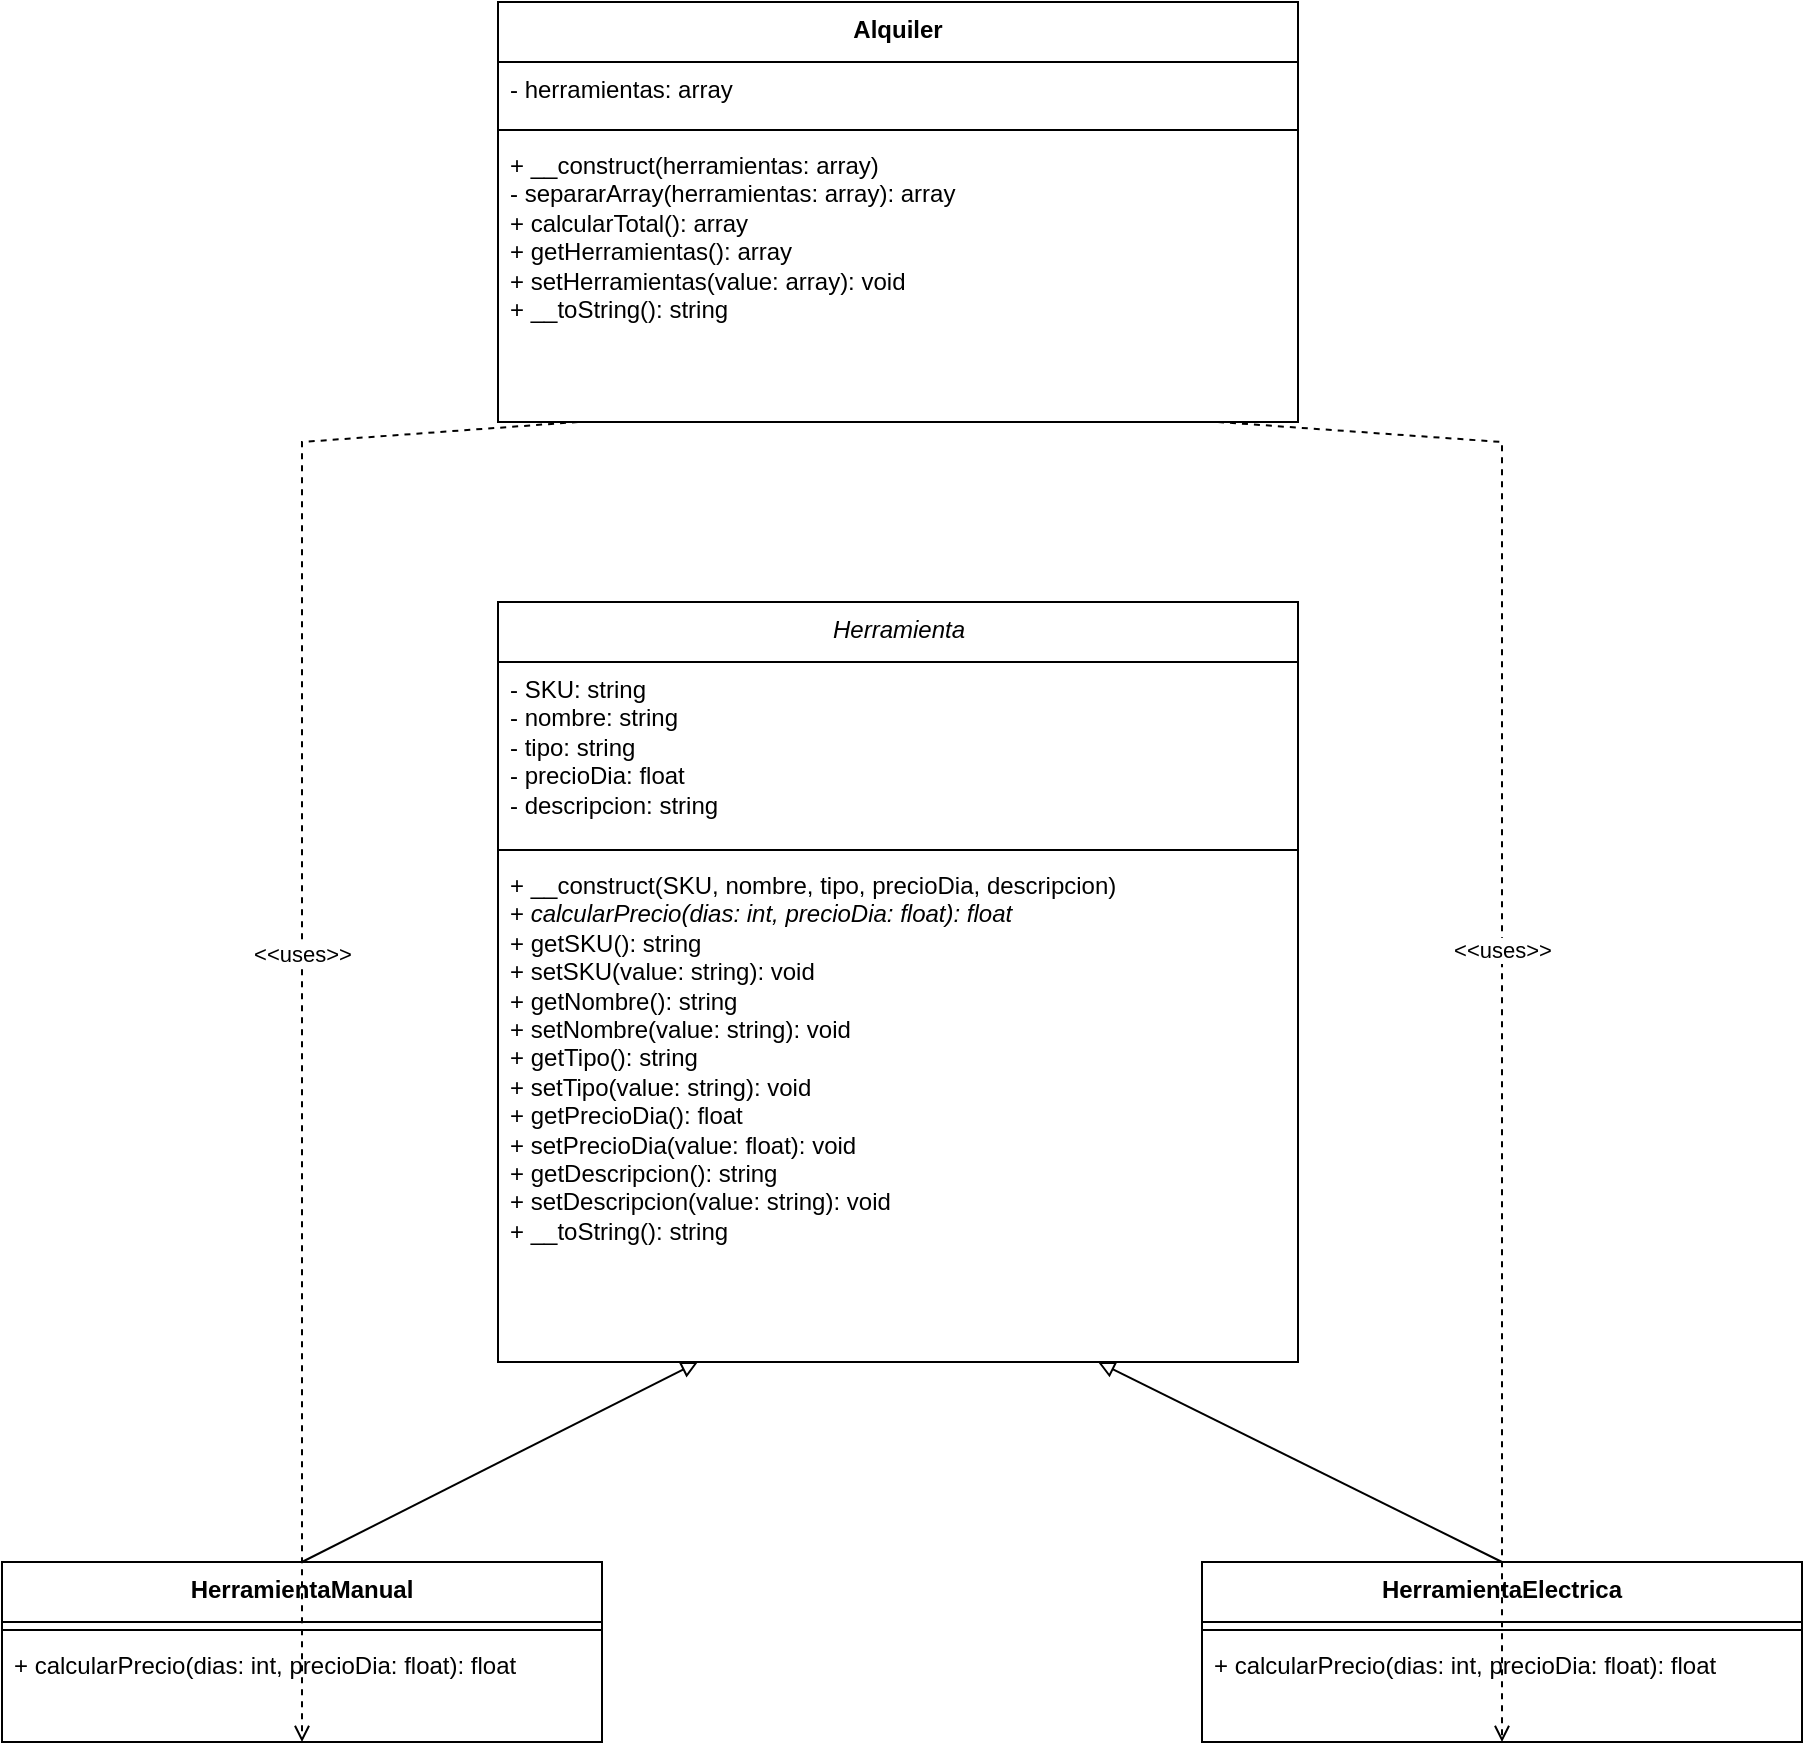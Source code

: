 <mxfile version="1.0.0">
  <diagram name="PHP-ToolShare-Diagram" id="GPNb7k4n-Qf6bsFY_Oe7">
    <mxGraphModel dx="1426" dy="785" grid="1" gridSize="10" guides="1" tooltips="1" connect="1" arrows="1" fold="1" page="1" pageScale="1" pageWidth="1200" pageHeight="1600" math="0" shadow="0">
      <root>
        <mxCell id="0" />
        <mxCell id="1" parent="0" />
        <mxCell id="herramienta_class" value="&lt;i&gt;Herramienta&lt;/i&gt;" style="swimlane;fontStyle=0;align=center;verticalAlign=top;childLayout=stackLayout;horizontal=1;startSize=30;horizontalStack=0;resizeParent=1;resizeParentMax=0;resizeLast=0;collapsible=0;marginBottom=0;html=1;" parent="1" vertex="1">
          <mxGeometry x="388" y="320" width="400" height="380" as="geometry" />
        </mxCell>
        <mxCell id="herramienta_props_start" value="- SKU: string&lt;br&gt;- nombre: string&lt;br&gt;- tipo: string&lt;br&gt;- precioDia: float&lt;br&gt;- descripcion: string" style="text;strokeColor=none;fillColor=none;align=left;verticalAlign=top;spacingLeft=4;spacingRight=4;overflow=hidden;rotatable=0;points=[[0,0.5],[1,0.5]];portConstraint=eastwest;html=1;" parent="herramienta_class" vertex="1">
          <mxGeometry y="30" width="400" height="90" as="geometry" />
        </mxCell>
        <mxCell id="herramienta_separator" style="line;strokeWidth=1;fillColor=none;align=left;verticalAlign=middle;spacingTop=-1;spacingLeft=3;spacingRight=3;rotatable=0;labelPosition=right;points=[];portConstraint=eastwest;strokeColor=inherit;" parent="herramienta_class" vertex="1">
          <mxGeometry y="120" width="400" height="8" as="geometry" />
        </mxCell>
        <mxCell id="herramienta_methods" value="+ __construct(SKU, nombre, tipo, precioDia, descripcion)&lt;br&gt;+ &lt;i&gt;calcularPrecio(dias: int, precioDia: float): float&lt;/i&gt;&lt;br&gt;+ getSKU(): string&lt;br&gt;+ setSKU(value: string): void&lt;br&gt;+ getNombre(): string&lt;br&gt;+ setNombre(value: string): void&lt;br&gt;+ getTipo(): string&lt;br&gt;+ setTipo(value: string): void&lt;br&gt;+ getPrecioDia(): float&lt;br&gt;+ setPrecioDia(value: float): void&lt;br&gt;+ getDescripcion(): string&lt;br&gt;+ setDescripcion(value: string): void&lt;br&gt;+ __toString(): string" style="text;strokeColor=none;fillColor=none;align=left;verticalAlign=top;spacingLeft=4;spacingRight=4;overflow=hidden;rotatable=0;points=[[0,0.5],[1,0.5]];portConstraint=eastwest;html=1;" parent="herramienta_class" vertex="1">
          <mxGeometry y="128" width="400" height="250" as="geometry" />
        </mxCell>
        <mxCell id="herramienta_manual_class" value="HerramientaManual" style="swimlane;fontStyle=1;align=center;verticalAlign=top;childLayout=stackLayout;horizontal=1;startSize=30;horizontalStack=0;resizeParent=1;resizeParentMax=0;resizeLast=0;collapsible=0;marginBottom=0;" parent="1" vertex="1">
          <mxGeometry x="140" y="800" width="300" height="90" as="geometry" />
        </mxCell>
        <mxCell id="herramienta_manual_separator" style="line;strokeWidth=1;fillColor=none;align=left;verticalAlign=middle;spacingTop=-1;spacingLeft=3;spacingRight=3;rotatable=0;labelPosition=right;points=[];portConstraint=eastwest;strokeColor=inherit;" parent="herramienta_manual_class" vertex="1">
          <mxGeometry y="30" width="300" height="8" as="geometry" />
        </mxCell>
        <mxCell id="herramienta_manual_methods" value="+ calcularPrecio(dias: int, precioDia: float): float" style="text;strokeColor=none;fillColor=none;align=left;verticalAlign=top;spacingLeft=4;spacingRight=4;overflow=hidden;rotatable=0;points=[[0,0.5],[1,0.5]];portConstraint=eastwest;" parent="herramienta_manual_class" vertex="1">
          <mxGeometry y="38" width="300" height="30" as="geometry" />
        </mxCell>
        <mxCell id="herramienta_electrica_class" value="HerramientaElectrica" style="swimlane;fontStyle=1;align=center;verticalAlign=top;childLayout=stackLayout;horizontal=1;startSize=30;horizontalStack=0;resizeParent=1;resizeParentMax=0;resizeLast=0;collapsible=0;marginBottom=0;" parent="1" vertex="1">
          <mxGeometry x="740" y="800" width="300" height="90" as="geometry" />
        </mxCell>
        <mxCell id="herramienta_electrica_separator" style="line;strokeWidth=1;fillColor=none;align=left;verticalAlign=middle;spacingTop=-1;spacingLeft=3;spacingRight=3;rotatable=0;labelPosition=right;points=[];portConstraint=eastwest;strokeColor=inherit;" parent="herramienta_electrica_class" vertex="1">
          <mxGeometry y="30" width="300" height="8" as="geometry" />
        </mxCell>
        <mxCell id="herramienta_electrica_methods" value="+ calcularPrecio(dias: int, precioDia: float): float" style="text;strokeColor=none;fillColor=none;align=left;verticalAlign=top;spacingLeft=4;spacingRight=4;overflow=hidden;rotatable=0;points=[[0,0.5],[1,0.5]];portConstraint=eastwest;" parent="herramienta_electrica_class" vertex="1">
          <mxGeometry y="38" width="300" height="30" as="geometry" />
        </mxCell>
        <mxCell id="alquiler_class" value="Alquiler" style="swimlane;fontStyle=1;align=center;verticalAlign=top;childLayout=stackLayout;horizontal=1;startSize=30;horizontalStack=0;resizeParent=1;resizeParentMax=0;resizeLast=0;collapsible=0;marginBottom=0;" parent="1" vertex="1">
          <mxGeometry x="388" y="20" width="400" height="210" as="geometry" />
        </mxCell>
        <mxCell id="alquiler_props" value="- herramientas: array" style="text;strokeColor=none;fillColor=none;align=left;verticalAlign=top;spacingLeft=4;spacingRight=4;overflow=hidden;rotatable=0;points=[[0,0.5],[1,0.5]];portConstraint=eastwest;" parent="alquiler_class" vertex="1">
          <mxGeometry y="30" width="400" height="30" as="geometry" />
        </mxCell>
        <mxCell id="alquiler_separator" style="line;strokeWidth=1;fillColor=none;align=left;verticalAlign=middle;spacingTop=-1;spacingLeft=3;spacingRight=3;rotatable=0;labelPosition=right;points=[];portConstraint=eastwest;strokeColor=inherit;" parent="alquiler_class" vertex="1">
          <mxGeometry y="60" width="400" height="8" as="geometry" />
        </mxCell>
        <mxCell id="alquiler_methods" value="+ __construct(herramientas: array)&lt;br&gt;- separarArray(herramientas: array): array&lt;br&gt;+ calcularTotal(): array&lt;br&gt;+ getHerramientas(): array&lt;br&gt;+ setHerramientas(value: array): void&lt;br&gt;+ __toString(): string" style="text;strokeColor=none;fillColor=none;align=left;verticalAlign=top;spacingLeft=4;spacingRight=4;overflow=hidden;rotatable=0;points=[[0,0.5],[1,0.5]];portConstraint=eastwest;html=1;" parent="alquiler_class" vertex="1">
          <mxGeometry y="68" width="400" height="110" as="geometry" />
        </mxCell>
        <mxCell id="inheritance_manual" style="endArrow=block;endFill=0;html=1;rounded=0;exitX=0.5;exitY=0;entryX=0.25;entryY=1;" edge="1" parent="1" source="herramienta_manual_class" target="herramienta_class">
          <mxGeometry relative="1" as="geometry">
            <mxPoint x="290" y="750" as="sourcePoint" />
            <mxPoint x="490" y="750" as="targetPoint" />
          </mxGeometry>
        </mxCell>
        <mxCell id="inheritance_electrica" style="endArrow=block;endFill=0;html=1;rounded=0;exitX=0.5;exitY=0;entryX=0.75;entryY=1;" edge="1" parent="1" source="herramienta_electrica_class" target="herramienta_class">
          <mxGeometry relative="1" as="geometry">
            <mxPoint x="890" y="750" as="sourcePoint" />
            <mxPoint x="690" y="750" as="targetPoint" />
          </mxGeometry>
        </mxCell>
        <mxCell id="dependency_manual" value="&amp;lt;&amp;lt;uses&amp;gt;&amp;gt;" style="endArrow=open;dashed=1;html=1;rounded=0;exitX=0.1;exitY=1;entryX=0.5;entryY=1;" edge="1" parent="1" source="alquiler_class" target="herramienta_manual_class">
          <mxGeometry width="50" height="50" relative="1" as="geometry">
            <mxPoint x="438" y="240" as="sourcePoint" />
            <mxPoint x="290" y="900" as="targetPoint" />
            <Array as="points">
              <mxPoint x="290" y="240" />
            </Array>
          </mxGeometry>
        </mxCell>
        <mxCell id="dependency_electrica" value="&amp;lt;&amp;lt;uses&amp;gt;&amp;gt;" style="endArrow=open;dashed=1;html=1;rounded=0;exitX=0.9;exitY=1;entryX=0.5;entryY=1;" edge="1" parent="1" source="alquiler_class" target="herramienta_electrica_class">
          <mxGeometry width="50" height="50" relative="1" as="geometry">
            <mxPoint x="748" y="240" as="sourcePoint" />
            <mxPoint x="890" y="900" as="targetPoint" />
            <Array as="points">
              <mxPoint x="890" y="240" />
            </Array>
          </mxGeometry>
        </mxCell>
      </root>
    </mxGraphModel>
  </diagram>
</mxfile>